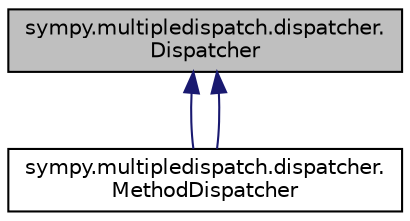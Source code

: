 digraph "sympy.multipledispatch.dispatcher.Dispatcher"
{
 // LATEX_PDF_SIZE
  edge [fontname="Helvetica",fontsize="10",labelfontname="Helvetica",labelfontsize="10"];
  node [fontname="Helvetica",fontsize="10",shape=record];
  Node1 [label="sympy.multipledispatch.dispatcher.\lDispatcher",height=0.2,width=0.4,color="black", fillcolor="grey75", style="filled", fontcolor="black",tooltip=" "];
  Node1 -> Node2 [dir="back",color="midnightblue",fontsize="10",style="solid",fontname="Helvetica"];
  Node2 [label="sympy.multipledispatch.dispatcher.\lMethodDispatcher",height=0.2,width=0.4,color="black", fillcolor="white", style="filled",URL="$classsympy_1_1multipledispatch_1_1dispatcher_1_1MethodDispatcher.html",tooltip=" "];
  Node1 -> Node2 [dir="back",color="midnightblue",fontsize="10",style="solid",fontname="Helvetica"];
}

